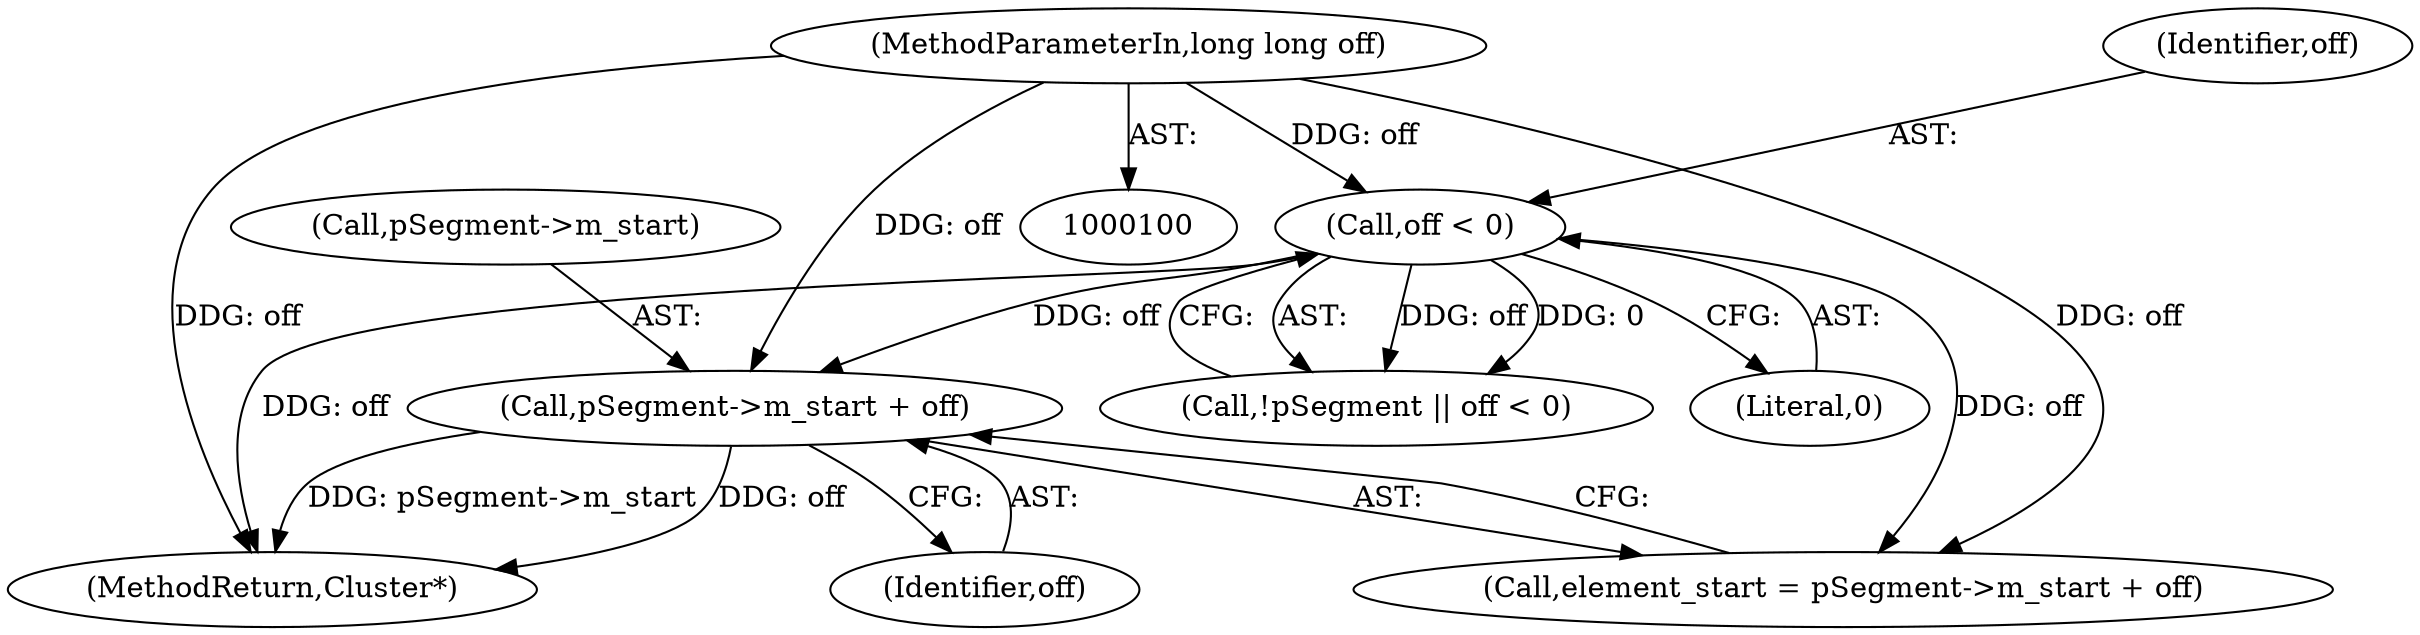 digraph "0_Android_cc274e2abe8b2a6698a5c47d8aa4bb45f1f9538d_2@pointer" {
"1000117" [label="(Call,pSegment->m_start + off)"];
"1000109" [label="(Call,off < 0)"];
"1000103" [label="(MethodParameterIn,long long off)"];
"1000117" [label="(Call,pSegment->m_start + off)"];
"1000111" [label="(Literal,0)"];
"1000110" [label="(Identifier,off)"];
"1000115" [label="(Call,element_start = pSegment->m_start + off)"];
"1000106" [label="(Call,!pSegment || off < 0)"];
"1000109" [label="(Call,off < 0)"];
"1000121" [label="(Identifier,off)"];
"1000118" [label="(Call,pSegment->m_start)"];
"1000130" [label="(MethodReturn,Cluster*)"];
"1000103" [label="(MethodParameterIn,long long off)"];
"1000117" -> "1000115"  [label="AST: "];
"1000117" -> "1000121"  [label="CFG: "];
"1000118" -> "1000117"  [label="AST: "];
"1000121" -> "1000117"  [label="AST: "];
"1000115" -> "1000117"  [label="CFG: "];
"1000117" -> "1000130"  [label="DDG: pSegment->m_start"];
"1000117" -> "1000130"  [label="DDG: off"];
"1000109" -> "1000117"  [label="DDG: off"];
"1000103" -> "1000117"  [label="DDG: off"];
"1000109" -> "1000106"  [label="AST: "];
"1000109" -> "1000111"  [label="CFG: "];
"1000110" -> "1000109"  [label="AST: "];
"1000111" -> "1000109"  [label="AST: "];
"1000106" -> "1000109"  [label="CFG: "];
"1000109" -> "1000130"  [label="DDG: off"];
"1000109" -> "1000106"  [label="DDG: off"];
"1000109" -> "1000106"  [label="DDG: 0"];
"1000103" -> "1000109"  [label="DDG: off"];
"1000109" -> "1000115"  [label="DDG: off"];
"1000103" -> "1000100"  [label="AST: "];
"1000103" -> "1000130"  [label="DDG: off"];
"1000103" -> "1000115"  [label="DDG: off"];
}
